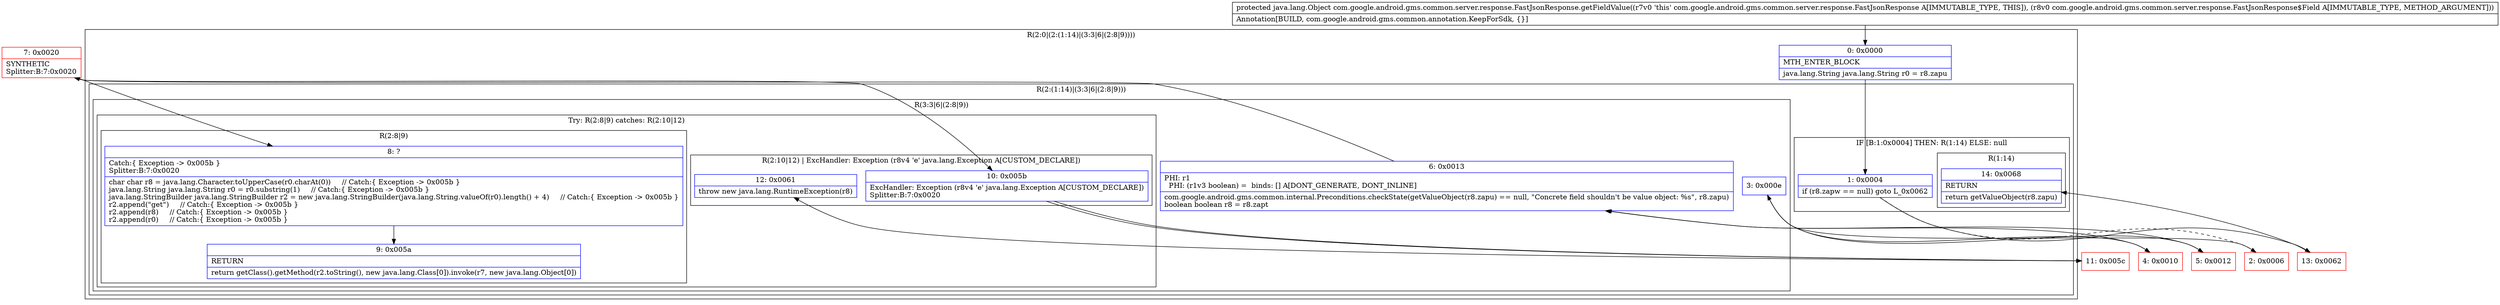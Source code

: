 digraph "CFG forcom.google.android.gms.common.server.response.FastJsonResponse.getFieldValue(Lcom\/google\/android\/gms\/common\/server\/response\/FastJsonResponse$Field;)Ljava\/lang\/Object;" {
subgraph cluster_Region_88380028 {
label = "R(2:0|(2:(1:14)|(3:3|6|(2:8|9))))";
node [shape=record,color=blue];
Node_0 [shape=record,label="{0\:\ 0x0000|MTH_ENTER_BLOCK\l|java.lang.String java.lang.String r0 = r8.zapu\l}"];
subgraph cluster_Region_1018149029 {
label = "R(2:(1:14)|(3:3|6|(2:8|9)))";
node [shape=record,color=blue];
subgraph cluster_IfRegion_7063178 {
label = "IF [B:1:0x0004] THEN: R(1:14) ELSE: null";
node [shape=record,color=blue];
Node_1 [shape=record,label="{1\:\ 0x0004|if (r8.zapw == null) goto L_0x0062\l}"];
subgraph cluster_Region_1051332500 {
label = "R(1:14)";
node [shape=record,color=blue];
Node_14 [shape=record,label="{14\:\ 0x0068|RETURN\l|return getValueObject(r8.zapu)\l}"];
}
}
subgraph cluster_Region_1102211981 {
label = "R(3:3|6|(2:8|9))";
node [shape=record,color=blue];
Node_3 [shape=record,label="{3\:\ 0x000e}"];
Node_6 [shape=record,label="{6\:\ 0x0013|PHI: r1 \l  PHI: (r1v3 boolean) =  binds: [] A[DONT_GENERATE, DONT_INLINE]\l|com.google.android.gms.common.internal.Preconditions.checkState(getValueObject(r8.zapu) == null, \"Concrete field shouldn't be value object: %s\", r8.zapu)\lboolean boolean r8 = r8.zapt\l}"];
subgraph cluster_TryCatchRegion_1203469384 {
label = "Try: R(2:8|9) catches: R(2:10|12)";
node [shape=record,color=blue];
subgraph cluster_Region_1168667923 {
label = "R(2:8|9)";
node [shape=record,color=blue];
Node_8 [shape=record,label="{8\:\ ?|Catch:\{ Exception \-\> 0x005b \}\lSplitter:B:7:0x0020\l|char char r8 = java.lang.Character.toUpperCase(r0.charAt(0))     \/\/ Catch:\{ Exception \-\> 0x005b \}\ljava.lang.String java.lang.String r0 = r0.substring(1)     \/\/ Catch:\{ Exception \-\> 0x005b \}\ljava.lang.StringBuilder java.lang.StringBuilder r2 = new java.lang.StringBuilder(java.lang.String.valueOf(r0).length() + 4)     \/\/ Catch:\{ Exception \-\> 0x005b \}\lr2.append(\"get\")     \/\/ Catch:\{ Exception \-\> 0x005b \}\lr2.append(r8)     \/\/ Catch:\{ Exception \-\> 0x005b \}\lr2.append(r0)     \/\/ Catch:\{ Exception \-\> 0x005b \}\l}"];
Node_9 [shape=record,label="{9\:\ 0x005a|RETURN\l|return getClass().getMethod(r2.toString(), new java.lang.Class[0]).invoke(r7, new java.lang.Object[0])\l}"];
}
subgraph cluster_Region_101748362 {
label = "R(2:10|12) | ExcHandler: Exception (r8v4 'e' java.lang.Exception A[CUSTOM_DECLARE])\l";
node [shape=record,color=blue];
Node_10 [shape=record,label="{10\:\ 0x005b|ExcHandler: Exception (r8v4 'e' java.lang.Exception A[CUSTOM_DECLARE])\lSplitter:B:7:0x0020\l}"];
Node_12 [shape=record,label="{12\:\ 0x0061|throw new java.lang.RuntimeException(r8)\l}"];
}
}
}
}
}
subgraph cluster_Region_101748362 {
label = "R(2:10|12) | ExcHandler: Exception (r8v4 'e' java.lang.Exception A[CUSTOM_DECLARE])\l";
node [shape=record,color=blue];
Node_10 [shape=record,label="{10\:\ 0x005b|ExcHandler: Exception (r8v4 'e' java.lang.Exception A[CUSTOM_DECLARE])\lSplitter:B:7:0x0020\l}"];
Node_12 [shape=record,label="{12\:\ 0x0061|throw new java.lang.RuntimeException(r8)\l}"];
}
Node_2 [shape=record,color=red,label="{2\:\ 0x0006}"];
Node_4 [shape=record,color=red,label="{4\:\ 0x0010}"];
Node_5 [shape=record,color=red,label="{5\:\ 0x0012}"];
Node_7 [shape=record,color=red,label="{7\:\ 0x0020|SYNTHETIC\lSplitter:B:7:0x0020\l}"];
Node_11 [shape=record,color=red,label="{11\:\ 0x005c}"];
Node_13 [shape=record,color=red,label="{13\:\ 0x0062}"];
MethodNode[shape=record,label="{protected java.lang.Object com.google.android.gms.common.server.response.FastJsonResponse.getFieldValue((r7v0 'this' com.google.android.gms.common.server.response.FastJsonResponse A[IMMUTABLE_TYPE, THIS]), (r8v0 com.google.android.gms.common.server.response.FastJsonResponse$Field A[IMMUTABLE_TYPE, METHOD_ARGUMENT]))  | Annotation[BUILD, com.google.android.gms.common.annotation.KeepForSdk, \{\}]\l}"];
MethodNode -> Node_0;
Node_0 -> Node_1;
Node_1 -> Node_2[style=dashed];
Node_1 -> Node_13;
Node_3 -> Node_4;
Node_3 -> Node_5;
Node_6 -> Node_7;
Node_8 -> Node_9;
Node_10 -> Node_11;
Node_10 -> Node_11;
Node_2 -> Node_3;
Node_4 -> Node_6;
Node_5 -> Node_6;
Node_7 -> Node_8;
Node_7 -> Node_10;
Node_11 -> Node_12;
Node_13 -> Node_14;
}

